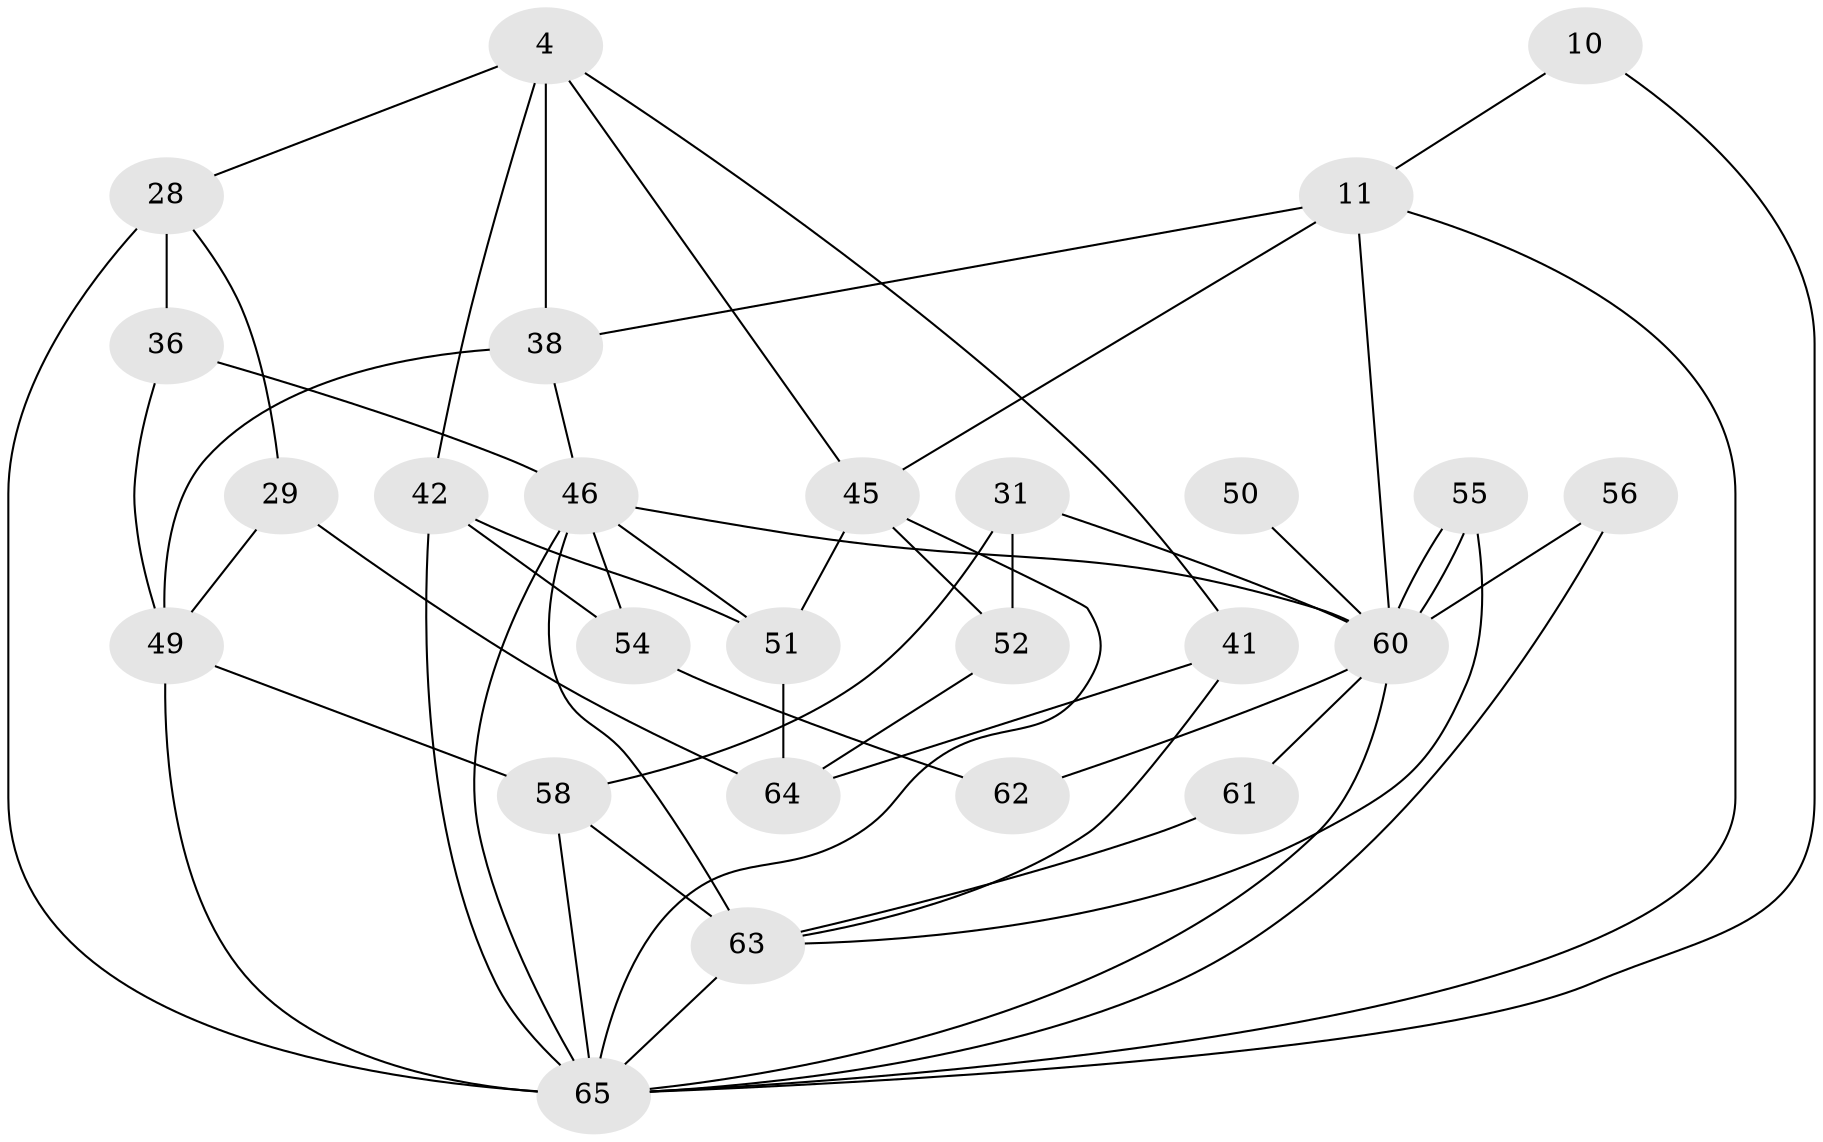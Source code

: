// original degree distribution, {9: 0.03076923076923077, 2: 0.12307692307692308, 5: 0.15384615384615385, 4: 0.35384615384615387, 6: 0.046153846153846156, 3: 0.26153846153846155, 8: 0.015384615384615385, 7: 0.015384615384615385}
// Generated by graph-tools (version 1.1) at 2025/54/03/04/25 21:54:58]
// undirected, 26 vertices, 54 edges
graph export_dot {
graph [start="1"]
  node [color=gray90,style=filled];
  4;
  10;
  11;
  28 [super="+6+23"];
  29 [super="+9"];
  31;
  36;
  38;
  41 [super="+33"];
  42 [super="+17"];
  45 [super="+34+26"];
  46 [super="+16+21"];
  49 [super="+39+37+27"];
  50;
  51;
  52;
  54 [super="+2"];
  55;
  56;
  58 [super="+12"];
  60 [super="+25+5+20+47"];
  61;
  62;
  63 [super="+59"];
  64 [super="+30"];
  65 [super="+3+1+44+53"];
  4 -- 38;
  4 -- 41;
  4 -- 42;
  4 -- 28;
  4 -- 45;
  10 -- 11;
  10 -- 65;
  11 -- 45 [weight=2];
  11 -- 38;
  11 -- 60 [weight=3];
  11 -- 65;
  28 -- 36;
  28 -- 29;
  28 -- 65 [weight=2];
  29 -- 64 [weight=2];
  29 -- 49 [weight=3];
  31 -- 52;
  31 -- 58;
  31 -- 60;
  36 -- 46 [weight=2];
  36 -- 49;
  38 -- 46;
  38 -- 49 [weight=3];
  41 -- 64 [weight=2];
  41 -- 63;
  42 -- 51;
  42 -- 54;
  42 -- 65 [weight=3];
  45 -- 51;
  45 -- 65 [weight=2];
  45 -- 52 [weight=2];
  46 -- 51 [weight=2];
  46 -- 63 [weight=5];
  46 -- 54;
  46 -- 60 [weight=3];
  46 -- 65 [weight=4];
  49 -- 65 [weight=2];
  49 -- 58;
  50 -- 60 [weight=2];
  51 -- 64;
  52 -- 64;
  54 -- 62;
  55 -- 63;
  55 -- 60 [weight=2];
  55 -- 60;
  56 -- 60;
  56 -- 65;
  58 -- 63 [weight=2];
  58 -- 65;
  60 -- 62 [weight=2];
  60 -- 61;
  60 -- 65 [weight=3];
  61 -- 63 [weight=2];
  63 -- 65 [weight=4];
}

